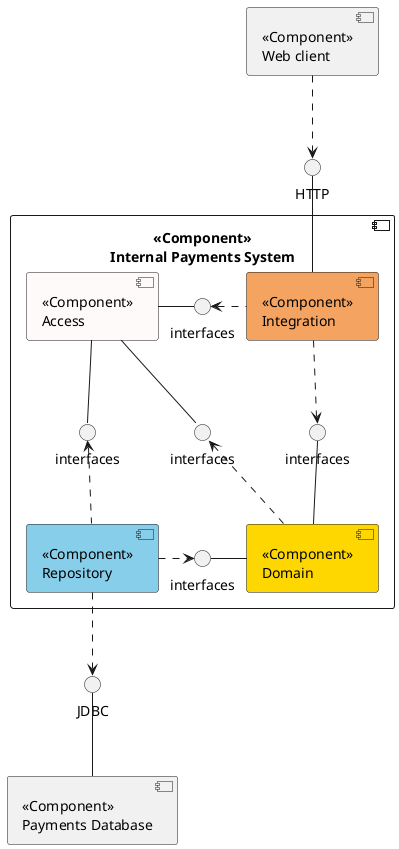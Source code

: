 @startuml Component

component "<<Component>>\nWeb client" as webClient

component "<<Component>>\nInternal Payments System" {
    component "<<Component>>\nIntegration" as integration #SandyBrown
    component "<<Component>>\nAccess" as access #Snow
    component "<<Component>>\nRepository" as repository #SkyBlue
    component "<<Component>>\nDomain" as domain #Gold

    () "interfaces" as  interface1
    () "interfaces" as  interface2
    () "interfaces" as  interface3
    () "interfaces" as  interface4
    () "interfaces" as  interface5

    access -right- interface1
    interface1 <. integration

    domain -up- interface2
    integration ..> interface2

    domain -left- interface3
    repository .> interface3

    access -down- interface4
    interface4 <.. repository

    access -down- interface5
    interface5 <.. domain
}

integration -up- HTTP
webClient ..> HTTP

component "<<Component>>\nPayments Database" as paymentsDatabase

repository ..> JDBC
JDBC -- paymentsDatabase

@enduml
